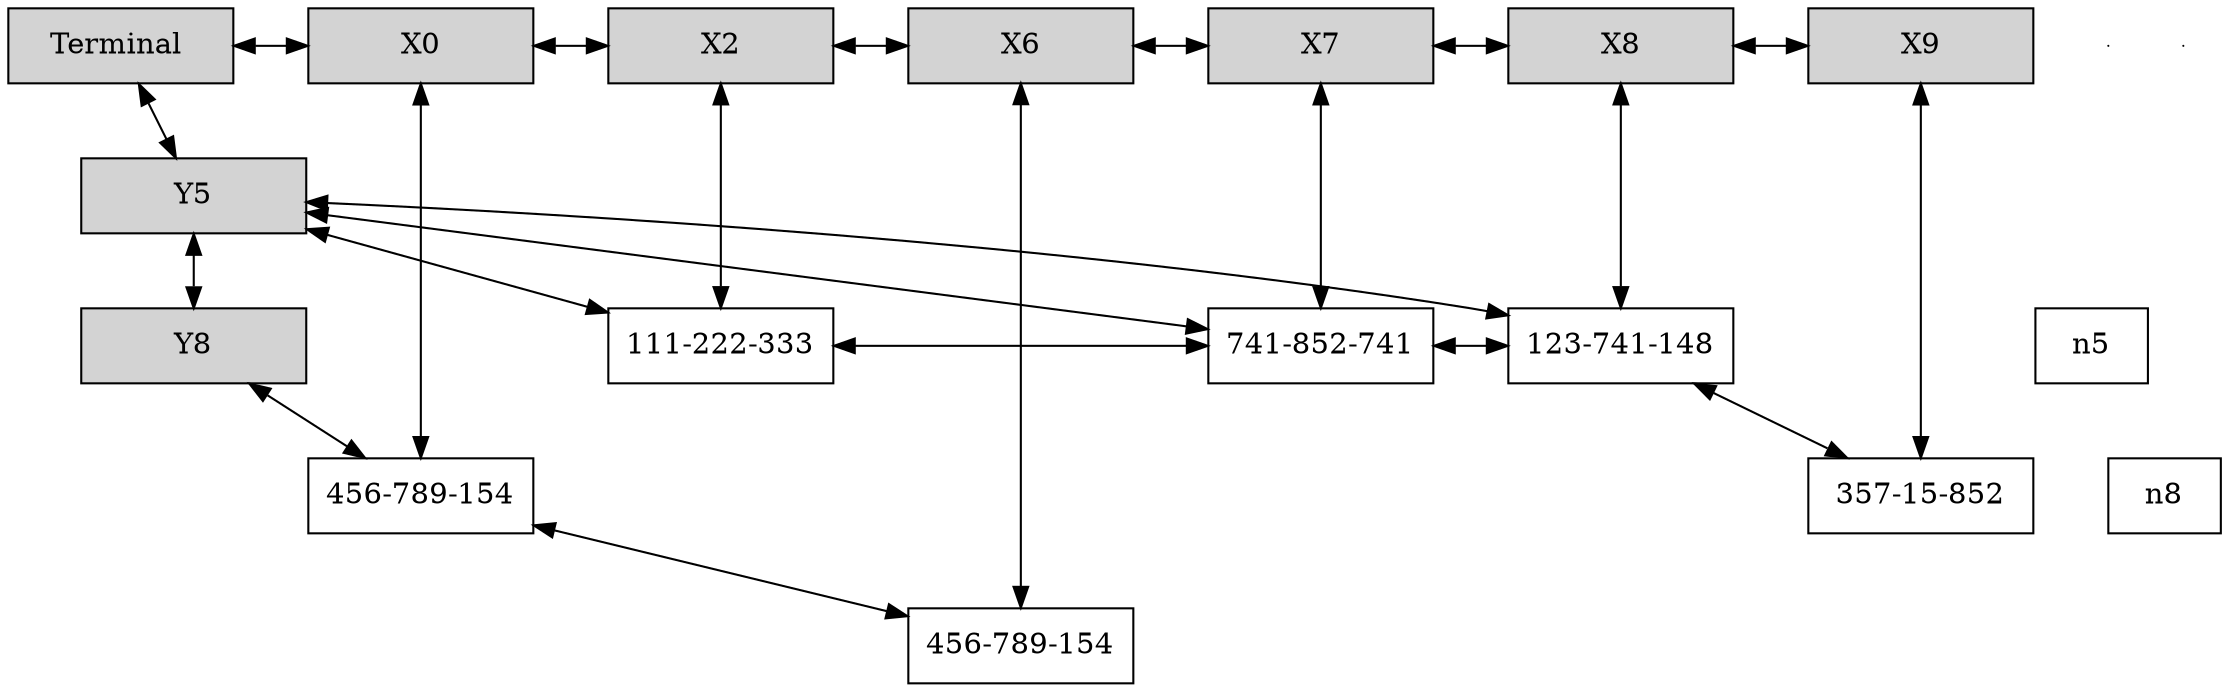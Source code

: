 digraph { 
node [shape=box]
graph[nodesep = 0.5];
Terminal[ label = "Terminal ", width = 1.5 style = filled ,group = 0 ];
e0[ shape = point, width = 0 ]
e1[ shape = point, width = 0 ]
Terminal -> Y5[dir=both]; 
Y5[width = 1.5 style = filled , group =0];
Y5-> Y8[dir=both];
n25[label="111-222-333"  width = 1.5, group = 2 ];
Y5-> n25[dir=both];
n25-> n75[dir=both];
{ rank = same; n5; n25} 
n75[label="741-852-741"  width = 1.5, group = 7 ];
Y5-> n75[dir=both];
n75-> n85[dir=both];
{ rank = same; n5; n75} 
n85[label="123-741-148"  width = 1.5, group = 8 ];
Y5-> n85[dir=both];
n85-> n95[dir=both];
{ rank = same; n5; n85} 
n95[label="357-15-852"  width = 1.5, group = 9 ];
Y8[width = 1.5 style = filled , group =0];
n08[label="456-789-154"  width = 1.5, group = 0 ];
Y8-> n08[dir=both];
n08-> n68[dir=both];
{ rank = same; n8; n08} 
n68[label="456-789-154"  width = 1.5, group = 6 ];
Terminal ->X0[dir=both]; 
{ rank = same;Terminal; X0 }
X0[width = 1.5 style = filled , group =0];
X0-> X2[dir=both];
{ rank = same; X0;X2 }
X0-> n08[dir=both]; 
X2[width = 1.5 style = filled , group =2];
X2-> X6[dir=both];
{ rank = same; X2;X6 }
X2-> n25[dir=both]; 
X6[width = 1.5 style = filled , group =6];
X6-> X7[dir=both];
{ rank = same; X6;X7 }
X6-> n68[dir=both]; 
X7[width = 1.5 style = filled , group =7];
X7-> X8[dir=both];
{ rank = same; X7;X8 }
X7-> n75[dir=both]; 
X8[width = 1.5 style = filled , group =8];
X8-> X9[dir=both];
{ rank = same; X8;X9 }
X8-> n85[dir=both]; 
X9[width = 1.5 style = filled , group =9];
X9-> n95[dir=both]; 
}